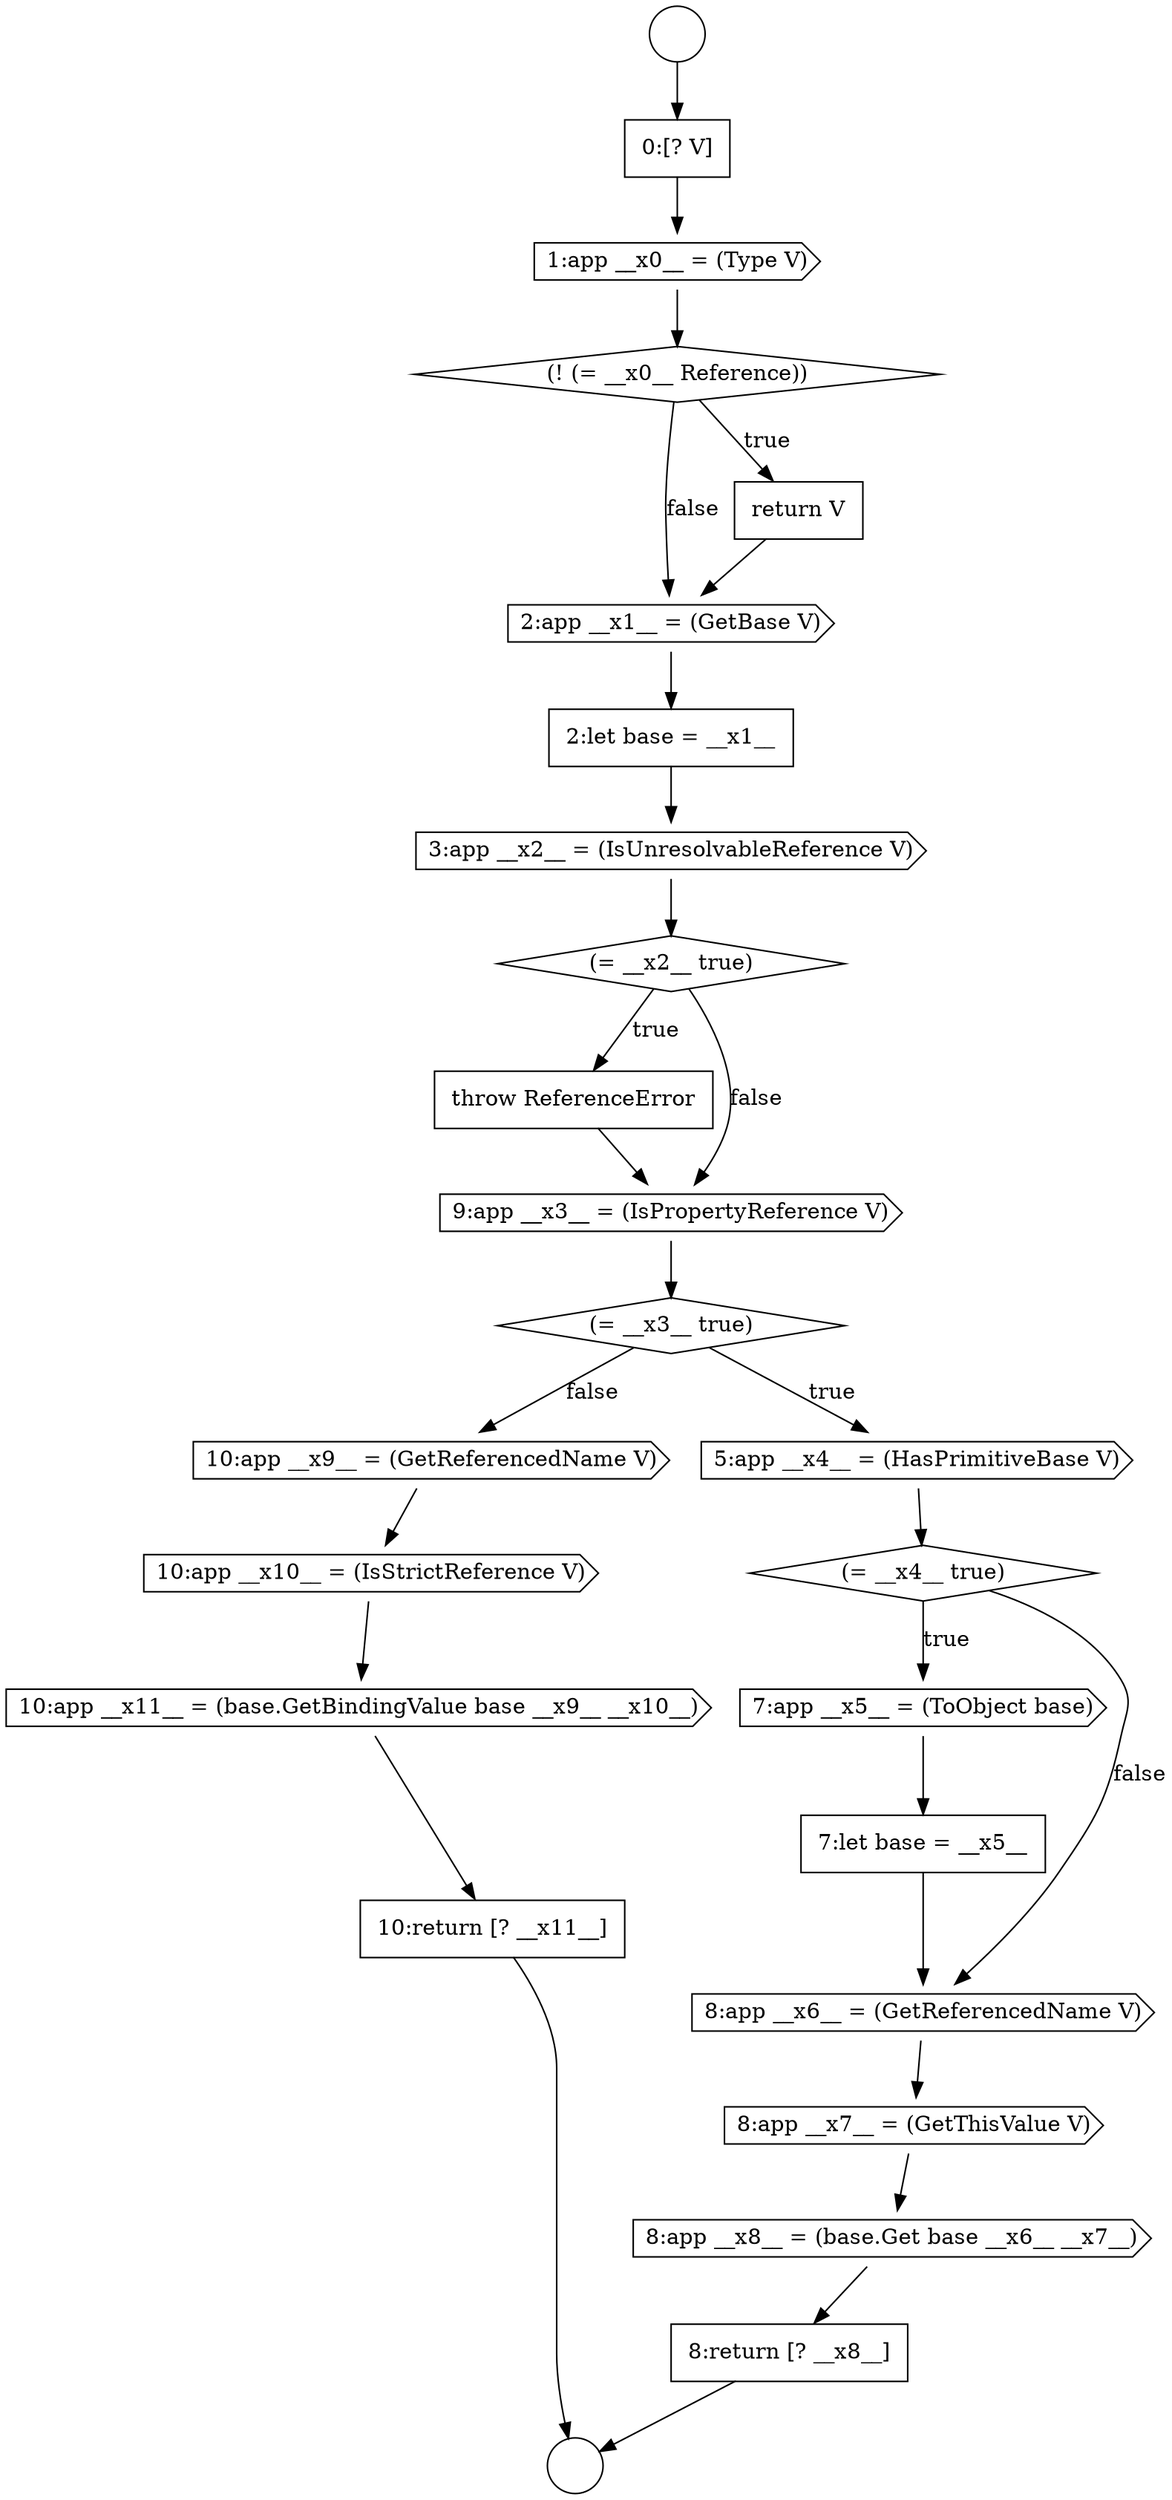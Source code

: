 digraph {
  node41 [shape=cds, label=<<font color="black">8:app __x7__ = (GetThisValue V)</font>> color="black" fillcolor="white" style=filled]
  node39 [shape=none, margin=0, label=<<font color="black">
    <table border="0" cellborder="1" cellspacing="0" cellpadding="10">
      <tr><td align="left">7:let base = __x5__</td></tr>
    </table>
  </font>> color="black" fillcolor="white" style=filled]
  node35 [shape=diamond, label=<<font color="black">(= __x3__ true)</font>> color="black" fillcolor="white" style=filled]
  node31 [shape=cds, label=<<font color="black">3:app __x2__ = (IsUnresolvableReference V)</font>> color="black" fillcolor="white" style=filled]
  node43 [shape=none, margin=0, label=<<font color="black">
    <table border="0" cellborder="1" cellspacing="0" cellpadding="10">
      <tr><td align="left">8:return [? __x8__]</td></tr>
    </table>
  </font>> color="black" fillcolor="white" style=filled]
  node47 [shape=none, margin=0, label=<<font color="black">
    <table border="0" cellborder="1" cellspacing="0" cellpadding="10">
      <tr><td align="left">10:return [? __x11__]</td></tr>
    </table>
  </font>> color="black" fillcolor="white" style=filled]
  node42 [shape=cds, label=<<font color="black">8:app __x8__ = (base.Get base __x6__ __x7__)</font>> color="black" fillcolor="white" style=filled]
  node24 [shape=circle label=" " color="black" fillcolor="white" style=filled]
  node37 [shape=diamond, label=<<font color="black">(= __x4__ true)</font>> color="black" fillcolor="white" style=filled]
  node25 [shape=none, margin=0, label=<<font color="black">
    <table border="0" cellborder="1" cellspacing="0" cellpadding="10">
      <tr><td align="left">0:[? V]</td></tr>
    </table>
  </font>> color="black" fillcolor="white" style=filled]
  node46 [shape=cds, label=<<font color="black">10:app __x11__ = (base.GetBindingValue base __x9__ __x10__)</font>> color="black" fillcolor="white" style=filled]
  node29 [shape=cds, label=<<font color="black">2:app __x1__ = (GetBase V)</font>> color="black" fillcolor="white" style=filled]
  node33 [shape=none, margin=0, label=<<font color="black">
    <table border="0" cellborder="1" cellspacing="0" cellpadding="10">
      <tr><td align="left">throw ReferenceError</td></tr>
    </table>
  </font>> color="black" fillcolor="white" style=filled]
  node28 [shape=none, margin=0, label=<<font color="black">
    <table border="0" cellborder="1" cellspacing="0" cellpadding="10">
      <tr><td align="left">return V</td></tr>
    </table>
  </font>> color="black" fillcolor="white" style=filled]
  node38 [shape=cds, label=<<font color="black">7:app __x5__ = (ToObject base)</font>> color="black" fillcolor="white" style=filled]
  node45 [shape=cds, label=<<font color="black">10:app __x10__ = (IsStrictReference V)</font>> color="black" fillcolor="white" style=filled]
  node32 [shape=diamond, label=<<font color="black">(= __x2__ true)</font>> color="black" fillcolor="white" style=filled]
  node34 [shape=cds, label=<<font color="black">9:app __x3__ = (IsPropertyReference V)</font>> color="black" fillcolor="white" style=filled]
  node44 [shape=cds, label=<<font color="black">10:app __x9__ = (GetReferencedName V)</font>> color="black" fillcolor="white" style=filled]
  node27 [shape=diamond, label=<<font color="black">(! (= __x0__ Reference))</font>> color="black" fillcolor="white" style=filled]
  node40 [shape=cds, label=<<font color="black">8:app __x6__ = (GetReferencedName V)</font>> color="black" fillcolor="white" style=filled]
  node26 [shape=cds, label=<<font color="black">1:app __x0__ = (Type V)</font>> color="black" fillcolor="white" style=filled]
  node23 [shape=circle label=" " color="black" fillcolor="white" style=filled]
  node36 [shape=cds, label=<<font color="black">5:app __x4__ = (HasPrimitiveBase V)</font>> color="black" fillcolor="white" style=filled]
  node30 [shape=none, margin=0, label=<<font color="black">
    <table border="0" cellborder="1" cellspacing="0" cellpadding="10">
      <tr><td align="left">2:let base = __x1__</td></tr>
    </table>
  </font>> color="black" fillcolor="white" style=filled]
  node47 -> node24 [ color="black"]
  node43 -> node24 [ color="black"]
  node45 -> node46 [ color="black"]
  node36 -> node37 [ color="black"]
  node44 -> node45 [ color="black"]
  node31 -> node32 [ color="black"]
  node25 -> node26 [ color="black"]
  node23 -> node25 [ color="black"]
  node38 -> node39 [ color="black"]
  node28 -> node29 [ color="black"]
  node29 -> node30 [ color="black"]
  node39 -> node40 [ color="black"]
  node42 -> node43 [ color="black"]
  node34 -> node35 [ color="black"]
  node40 -> node41 [ color="black"]
  node30 -> node31 [ color="black"]
  node32 -> node33 [label=<<font color="black">true</font>> color="black"]
  node32 -> node34 [label=<<font color="black">false</font>> color="black"]
  node37 -> node38 [label=<<font color="black">true</font>> color="black"]
  node37 -> node40 [label=<<font color="black">false</font>> color="black"]
  node26 -> node27 [ color="black"]
  node27 -> node28 [label=<<font color="black">true</font>> color="black"]
  node27 -> node29 [label=<<font color="black">false</font>> color="black"]
  node35 -> node36 [label=<<font color="black">true</font>> color="black"]
  node35 -> node44 [label=<<font color="black">false</font>> color="black"]
  node46 -> node47 [ color="black"]
  node33 -> node34 [ color="black"]
  node41 -> node42 [ color="black"]
}
